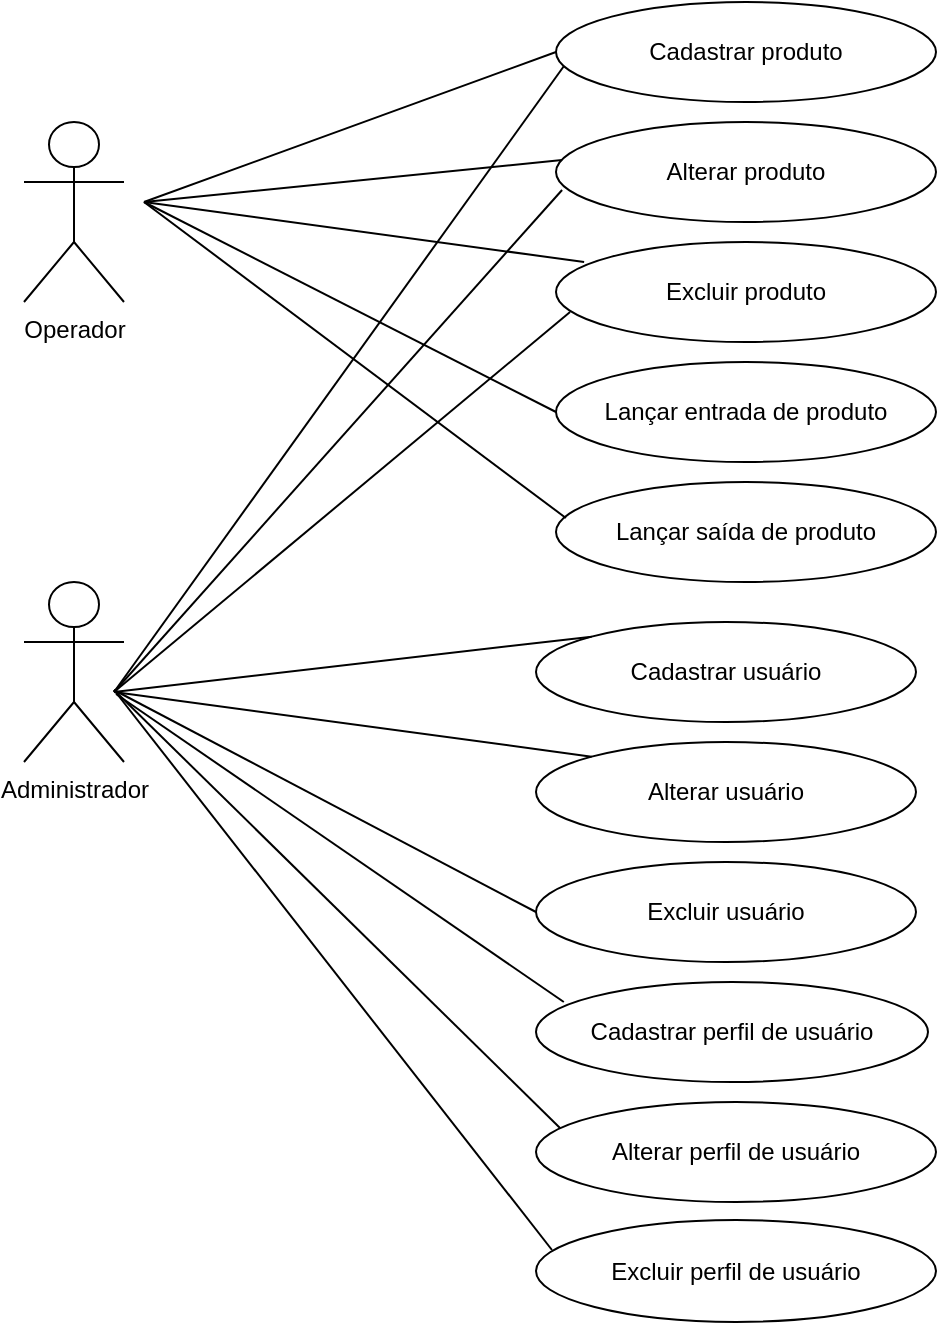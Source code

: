 <mxfile version="25.0.1">
  <diagram name="Página-1" id="EybIdvq-ZSmLcgGqUNoX">
    <mxGraphModel dx="1687" dy="980" grid="1" gridSize="10" guides="1" tooltips="1" connect="1" arrows="1" fold="1" page="1" pageScale="1" pageWidth="827" pageHeight="1169" math="0" shadow="0">
      <root>
        <mxCell id="0" />
        <mxCell id="1" parent="0" />
        <mxCell id="I1ASSPgnv77Yv3--6DFM-1" value="Operador" style="shape=umlActor;verticalLabelPosition=bottom;verticalAlign=top;html=1;outlineConnect=0;" vertex="1" parent="1">
          <mxGeometry x="220" y="110" width="50" height="90" as="geometry" />
        </mxCell>
        <mxCell id="I1ASSPgnv77Yv3--6DFM-3" value="Administrador" style="shape=umlActor;verticalLabelPosition=bottom;verticalAlign=top;html=1;outlineConnect=0;" vertex="1" parent="1">
          <mxGeometry x="220" y="340" width="50" height="90" as="geometry" />
        </mxCell>
        <mxCell id="I1ASSPgnv77Yv3--6DFM-4" value="Cadastrar produto" style="ellipse;whiteSpace=wrap;html=1;" vertex="1" parent="1">
          <mxGeometry x="486" y="50" width="190" height="50" as="geometry" />
        </mxCell>
        <mxCell id="I1ASSPgnv77Yv3--6DFM-5" value="Alterar produto" style="ellipse;whiteSpace=wrap;html=1;" vertex="1" parent="1">
          <mxGeometry x="486" y="110" width="190" height="50" as="geometry" />
        </mxCell>
        <mxCell id="I1ASSPgnv77Yv3--6DFM-6" value="Excluir produto" style="ellipse;whiteSpace=wrap;html=1;" vertex="1" parent="1">
          <mxGeometry x="486" y="170" width="190" height="50" as="geometry" />
        </mxCell>
        <mxCell id="I1ASSPgnv77Yv3--6DFM-7" value="Cadastrar usuário" style="ellipse;whiteSpace=wrap;html=1;" vertex="1" parent="1">
          <mxGeometry x="476" y="360" width="190" height="50" as="geometry" />
        </mxCell>
        <mxCell id="I1ASSPgnv77Yv3--6DFM-8" value="Alterar usuário" style="ellipse;whiteSpace=wrap;html=1;" vertex="1" parent="1">
          <mxGeometry x="476" y="420" width="190" height="50" as="geometry" />
        </mxCell>
        <mxCell id="I1ASSPgnv77Yv3--6DFM-9" value="Excluir usuário" style="ellipse;whiteSpace=wrap;html=1;" vertex="1" parent="1">
          <mxGeometry x="476" y="480" width="190" height="50" as="geometry" />
        </mxCell>
        <mxCell id="I1ASSPgnv77Yv3--6DFM-10" value="Cadastrar perfil de usuário" style="ellipse;whiteSpace=wrap;html=1;" vertex="1" parent="1">
          <mxGeometry x="476" y="540" width="196" height="50" as="geometry" />
        </mxCell>
        <mxCell id="I1ASSPgnv77Yv3--6DFM-11" value="Alterar perfil de&amp;nbsp;usuário" style="ellipse;whiteSpace=wrap;html=1;" vertex="1" parent="1">
          <mxGeometry x="476" y="600" width="200" height="50" as="geometry" />
        </mxCell>
        <mxCell id="I1ASSPgnv77Yv3--6DFM-12" value="Excluir perfil de&amp;nbsp;usuário" style="ellipse;whiteSpace=wrap;html=1;" vertex="1" parent="1">
          <mxGeometry x="476" y="659" width="200" height="51" as="geometry" />
        </mxCell>
        <mxCell id="I1ASSPgnv77Yv3--6DFM-15" value="" style="endArrow=none;html=1;rounded=0;entryX=0;entryY=0.5;entryDx=0;entryDy=0;" edge="1" parent="1" target="I1ASSPgnv77Yv3--6DFM-4">
          <mxGeometry width="50" height="50" relative="1" as="geometry">
            <mxPoint x="280" y="150" as="sourcePoint" />
            <mxPoint x="330" y="100" as="targetPoint" />
          </mxGeometry>
        </mxCell>
        <mxCell id="I1ASSPgnv77Yv3--6DFM-16" value="" style="endArrow=none;html=1;rounded=0;entryX=0.016;entryY=0.38;entryDx=0;entryDy=0;entryPerimeter=0;" edge="1" parent="1" target="I1ASSPgnv77Yv3--6DFM-5">
          <mxGeometry width="50" height="50" relative="1" as="geometry">
            <mxPoint x="280" y="150" as="sourcePoint" />
            <mxPoint x="500" y="85" as="targetPoint" />
          </mxGeometry>
        </mxCell>
        <mxCell id="I1ASSPgnv77Yv3--6DFM-17" value="" style="endArrow=none;html=1;rounded=0;entryX=0.074;entryY=0.2;entryDx=0;entryDy=0;entryPerimeter=0;" edge="1" parent="1" target="I1ASSPgnv77Yv3--6DFM-6">
          <mxGeometry width="50" height="50" relative="1" as="geometry">
            <mxPoint x="280" y="150" as="sourcePoint" />
            <mxPoint x="503" y="139" as="targetPoint" />
          </mxGeometry>
        </mxCell>
        <mxCell id="I1ASSPgnv77Yv3--6DFM-18" value="Lançar entrada de produto" style="ellipse;whiteSpace=wrap;html=1;" vertex="1" parent="1">
          <mxGeometry x="486" y="230" width="190" height="50" as="geometry" />
        </mxCell>
        <mxCell id="I1ASSPgnv77Yv3--6DFM-19" value="Lançar saída de produto" style="ellipse;whiteSpace=wrap;html=1;" vertex="1" parent="1">
          <mxGeometry x="486" y="290" width="190" height="50" as="geometry" />
        </mxCell>
        <mxCell id="I1ASSPgnv77Yv3--6DFM-20" value="" style="endArrow=none;html=1;rounded=0;entryX=0;entryY=0.5;entryDx=0;entryDy=0;" edge="1" parent="1" target="I1ASSPgnv77Yv3--6DFM-18">
          <mxGeometry width="50" height="50" relative="1" as="geometry">
            <mxPoint x="280" y="150" as="sourcePoint" />
            <mxPoint x="476" y="235" as="targetPoint" />
          </mxGeometry>
        </mxCell>
        <mxCell id="I1ASSPgnv77Yv3--6DFM-21" value="" style="endArrow=none;html=1;rounded=0;entryX=0.026;entryY=0.36;entryDx=0;entryDy=0;entryPerimeter=0;" edge="1" parent="1" target="I1ASSPgnv77Yv3--6DFM-19">
          <mxGeometry width="50" height="50" relative="1" as="geometry">
            <mxPoint x="280" y="150" as="sourcePoint" />
            <mxPoint x="496" y="290" as="targetPoint" />
          </mxGeometry>
        </mxCell>
        <mxCell id="I1ASSPgnv77Yv3--6DFM-23" value="" style="endArrow=none;html=1;rounded=0;entryX=0;entryY=0.5;entryDx=0;entryDy=0;exitX=0.021;exitY=0.64;exitDx=0;exitDy=0;exitPerimeter=0;" edge="1" parent="1" source="I1ASSPgnv77Yv3--6DFM-4">
          <mxGeometry width="50" height="50" relative="1" as="geometry">
            <mxPoint x="471" y="320" as="sourcePoint" />
            <mxPoint x="265" y="395" as="targetPoint" />
          </mxGeometry>
        </mxCell>
        <mxCell id="I1ASSPgnv77Yv3--6DFM-24" value="" style="endArrow=none;html=1;rounded=0;entryX=0.016;entryY=0.38;entryDx=0;entryDy=0;entryPerimeter=0;exitX=0.016;exitY=0.68;exitDx=0;exitDy=0;exitPerimeter=0;" edge="1" parent="1" source="I1ASSPgnv77Yv3--6DFM-5">
          <mxGeometry width="50" height="50" relative="1" as="geometry">
            <mxPoint x="480" y="150" as="sourcePoint" />
            <mxPoint x="265" y="395" as="targetPoint" />
          </mxGeometry>
        </mxCell>
        <mxCell id="I1ASSPgnv77Yv3--6DFM-25" value="" style="endArrow=none;html=1;rounded=0;entryX=0;entryY=0.5;entryDx=0;entryDy=0;exitX=0.037;exitY=0.7;exitDx=0;exitDy=0;exitPerimeter=0;" edge="1" parent="1" source="I1ASSPgnv77Yv3--6DFM-6">
          <mxGeometry width="50" height="50" relative="1" as="geometry">
            <mxPoint x="90" y="210" as="sourcePoint" />
            <mxPoint x="265" y="395" as="targetPoint" />
          </mxGeometry>
        </mxCell>
        <mxCell id="I1ASSPgnv77Yv3--6DFM-26" value="" style="endArrow=none;html=1;rounded=0;entryX=0;entryY=0.5;entryDx=0;entryDy=0;exitX=0;exitY=0;exitDx=0;exitDy=0;" edge="1" parent="1" source="I1ASSPgnv77Yv3--6DFM-7">
          <mxGeometry width="50" height="50" relative="1" as="geometry">
            <mxPoint x="471" y="500" as="sourcePoint" />
            <mxPoint x="265" y="395" as="targetPoint" />
          </mxGeometry>
        </mxCell>
        <mxCell id="I1ASSPgnv77Yv3--6DFM-27" value="" style="endArrow=none;html=1;rounded=0;entryX=0.026;entryY=0.36;entryDx=0;entryDy=0;entryPerimeter=0;exitX=0;exitY=0;exitDx=0;exitDy=0;" edge="1" parent="1" source="I1ASSPgnv77Yv3--6DFM-8">
          <mxGeometry width="50" height="50" relative="1" as="geometry">
            <mxPoint x="476" y="553" as="sourcePoint" />
            <mxPoint x="265" y="395" as="targetPoint" />
          </mxGeometry>
        </mxCell>
        <mxCell id="I1ASSPgnv77Yv3--6DFM-30" value="" style="endArrow=none;html=1;rounded=0;exitX=0;exitY=0.5;exitDx=0;exitDy=0;" edge="1" parent="1" source="I1ASSPgnv77Yv3--6DFM-9">
          <mxGeometry width="50" height="50" relative="1" as="geometry">
            <mxPoint x="399" y="600.5" as="sourcePoint" />
            <mxPoint x="265" y="394" as="targetPoint" />
          </mxGeometry>
        </mxCell>
        <mxCell id="I1ASSPgnv77Yv3--6DFM-31" value="" style="endArrow=none;html=1;rounded=0;exitX=0.071;exitY=0.2;exitDx=0;exitDy=0;exitPerimeter=0;" edge="1" parent="1" source="I1ASSPgnv77Yv3--6DFM-10">
          <mxGeometry width="50" height="50" relative="1" as="geometry">
            <mxPoint x="486" y="585" as="sourcePoint" />
            <mxPoint x="266" y="396" as="targetPoint" />
          </mxGeometry>
        </mxCell>
        <mxCell id="I1ASSPgnv77Yv3--6DFM-32" value="" style="endArrow=none;html=1;rounded=0;" edge="1" parent="1">
          <mxGeometry width="50" height="50" relative="1" as="geometry">
            <mxPoint x="488" y="613" as="sourcePoint" />
            <mxPoint x="265" y="394" as="targetPoint" />
          </mxGeometry>
        </mxCell>
        <mxCell id="I1ASSPgnv77Yv3--6DFM-33" value="" style="endArrow=none;html=1;rounded=0;" edge="1" parent="1">
          <mxGeometry width="50" height="50" relative="1" as="geometry">
            <mxPoint x="484" y="674" as="sourcePoint" />
            <mxPoint x="265" y="394" as="targetPoint" />
          </mxGeometry>
        </mxCell>
      </root>
    </mxGraphModel>
  </diagram>
</mxfile>
